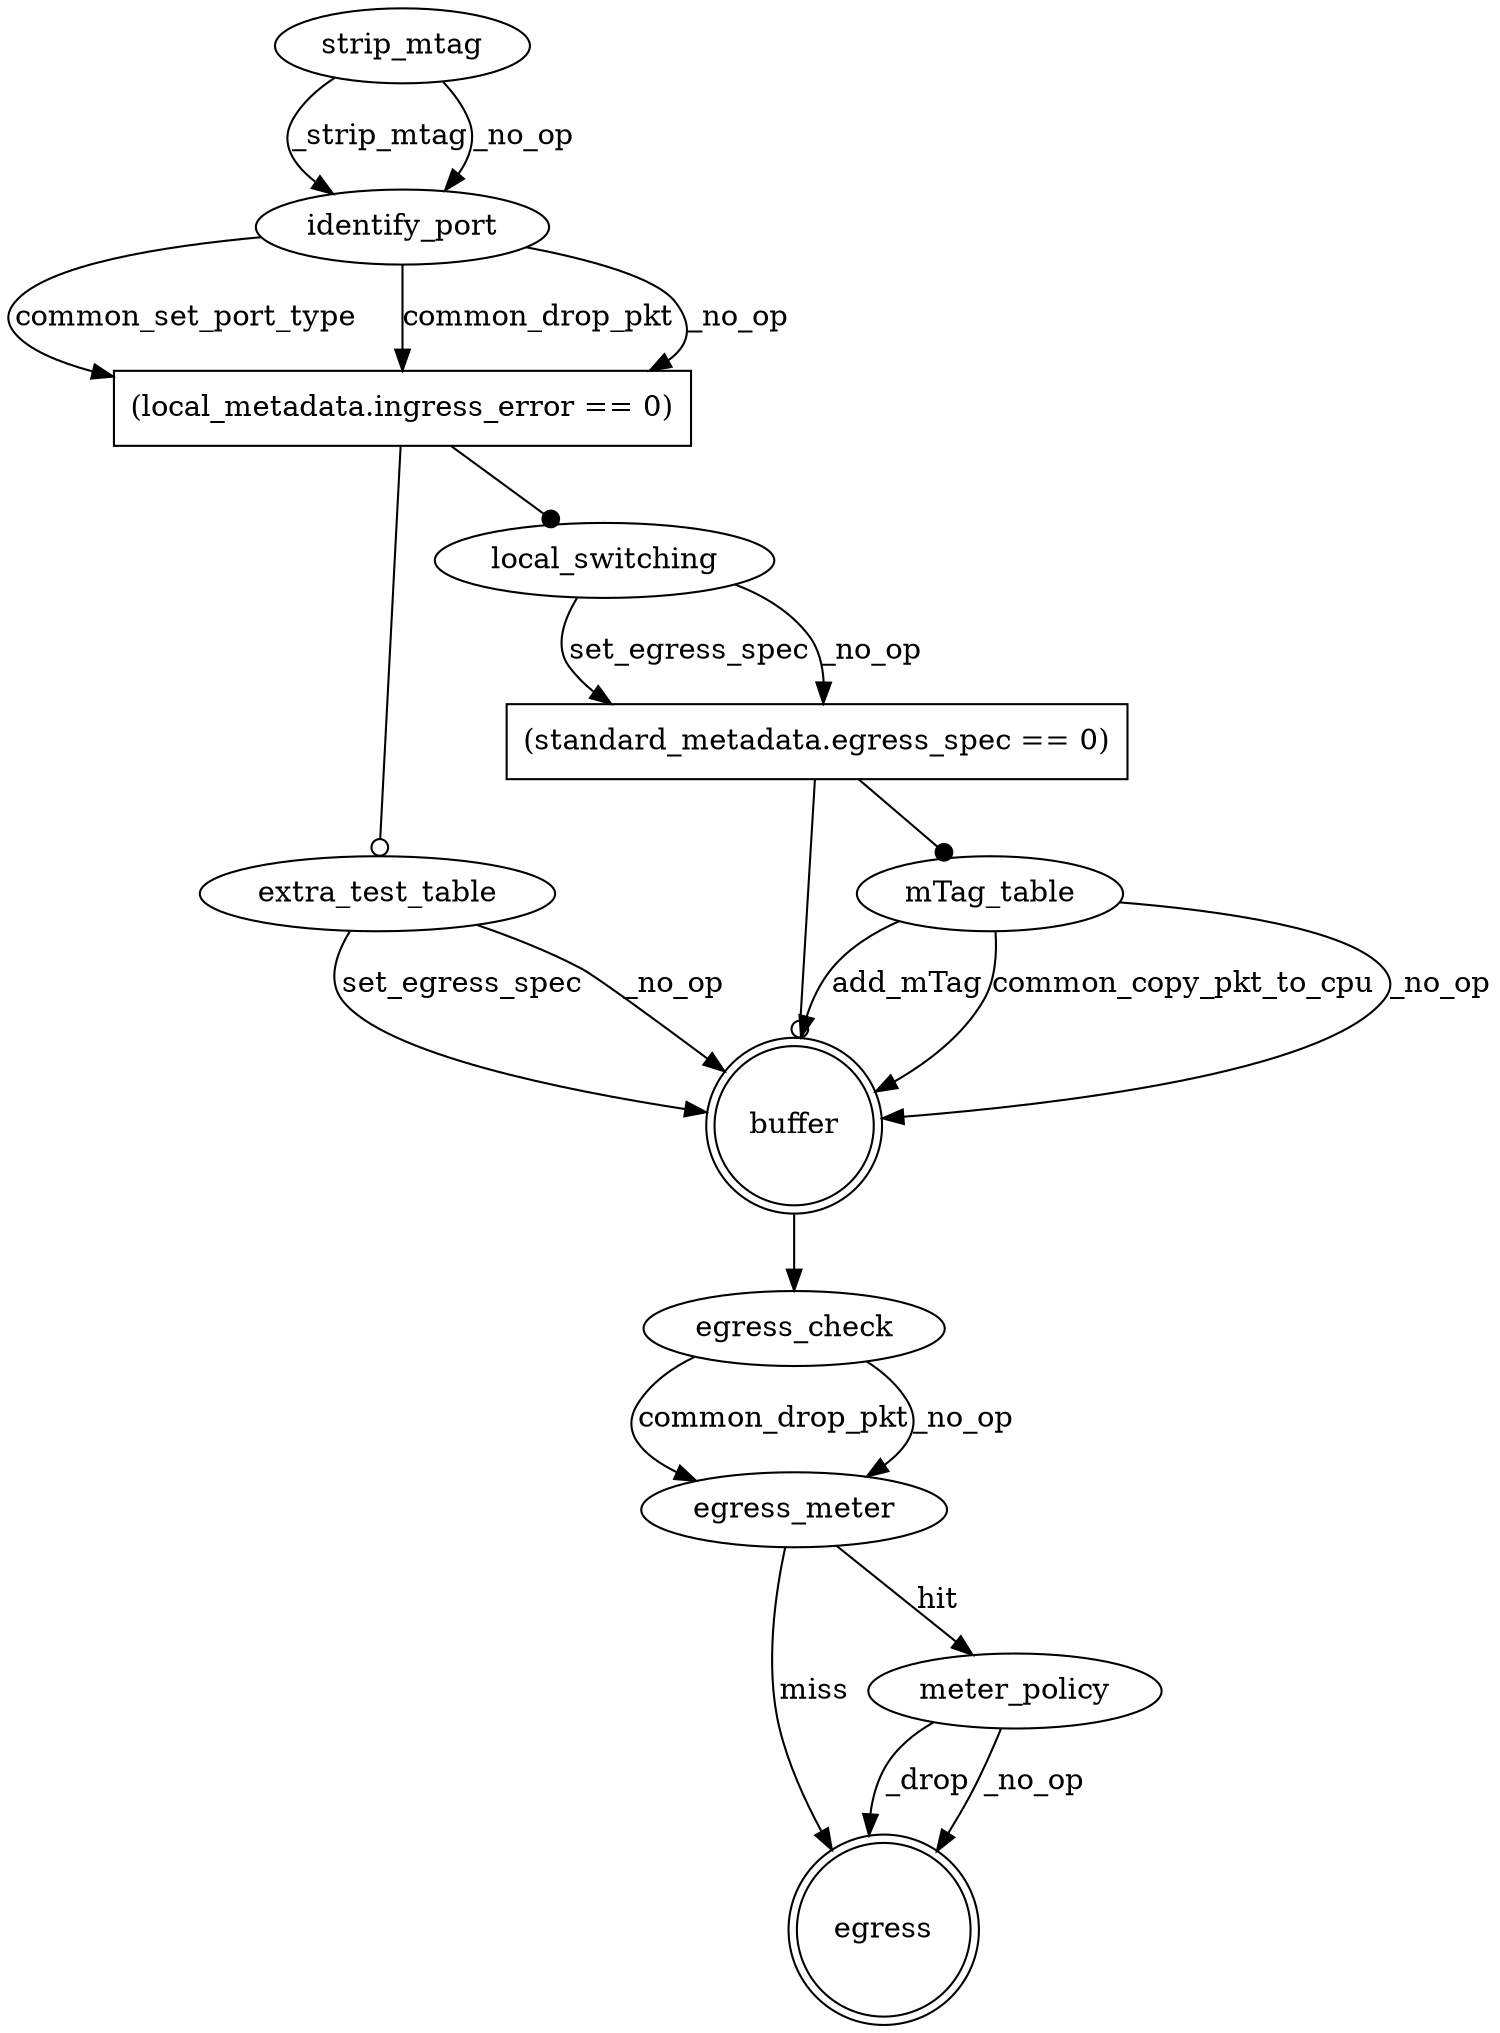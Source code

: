 digraph g {
   buffer [shape=doublecircle];
   egress [shape=doublecircle];
   strip_mtag [shape=ellipse];
   strip_mtag -> identify_port [arrowhead=normal label="_strip_mtag"];
   identify_port [shape=ellipse];
   identify_port -> _condition_0 [arrowhead=normal label="common_set_port_type"];
   _condition_0 [shape=box label="(local_metadata.ingress_error == 0)"];
   _condition_0 -> extra_test_table [arrowhead=odot];
   extra_test_table [shape=ellipse];
   extra_test_table -> buffer [arrowhead=normal label="set_egress_spec"];
   extra_test_table -> buffer [arrowhead=normal label="_no_op"];
   _condition_0 -> local_switching [arrowhead=dot];
   local_switching [shape=ellipse];
   local_switching -> _condition_1 [arrowhead=normal label="set_egress_spec"];
   _condition_1 [shape=box label="(standard_metadata.egress_spec == 0)"];
   _condition_1 -> buffer [arrowhead=odot];
   _condition_1 -> mTag_table [arrowhead=dot];
   mTag_table [shape=ellipse];
   mTag_table -> buffer [arrowhead=normal label="add_mTag"];
   mTag_table -> buffer [arrowhead=normal label="common_copy_pkt_to_cpu"];
   mTag_table -> buffer [arrowhead=normal label="_no_op"];
   local_switching -> _condition_1 [arrowhead=normal label="_no_op"];
   identify_port -> _condition_0 [arrowhead=normal label="common_drop_pkt"];
   identify_port -> _condition_0 [arrowhead=normal label="_no_op"];
   strip_mtag -> identify_port [arrowhead=normal label="_no_op"];
   buffer -> egress_check
   egress_check [shape=ellipse];
   egress_check -> egress_meter [arrowhead=normal label="common_drop_pkt"];
   egress_meter [shape=ellipse];
   egress_meter -> egress [arrowhead=normal label="miss"];
   egress_meter -> meter_policy [arrowhead=normal label="hit"];
   meter_policy [shape=ellipse];
   meter_policy -> egress [arrowhead=normal label="_drop"];
   meter_policy -> egress [arrowhead=normal label="_no_op"];
   egress_check -> egress_meter [arrowhead=normal label="_no_op"];
}
